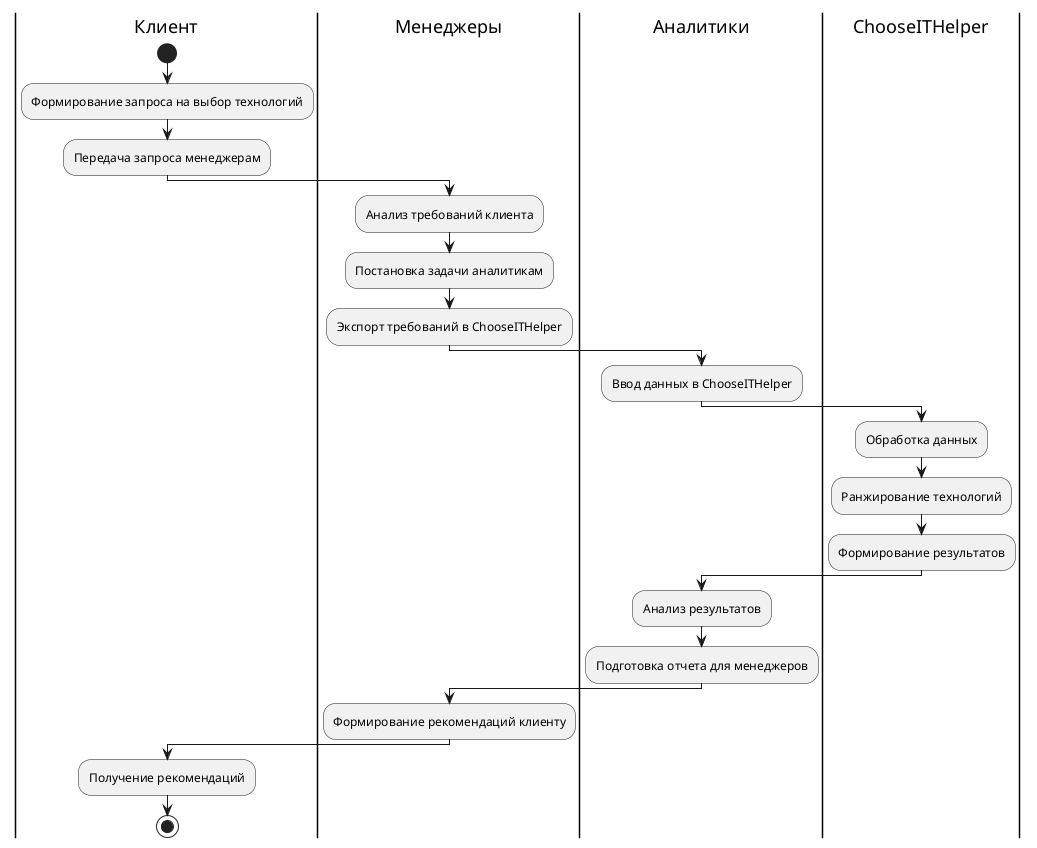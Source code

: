 @startuml
|Клиент|
start
:Формирование запроса на выбор технологий;
:Передача запроса менеджерам;

|Менеджеры|
:Анализ требований клиента;
:Постановка задачи аналитикам;
:Экспорт требований в ChooseITHelper;

|Аналитики|
:Ввод данных в ChooseITHelper;

|ChooseITHelper|
:Обработка данных;
:Ранжирование технологий;
:Формирование результатов;

|Аналитики|
:Анализ результатов;
:Подготовка отчета для менеджеров;

|Менеджеры|
:Формирование рекомендаций клиенту;

|Клиент|
:Получение рекомендаций;

stop
@enduml
